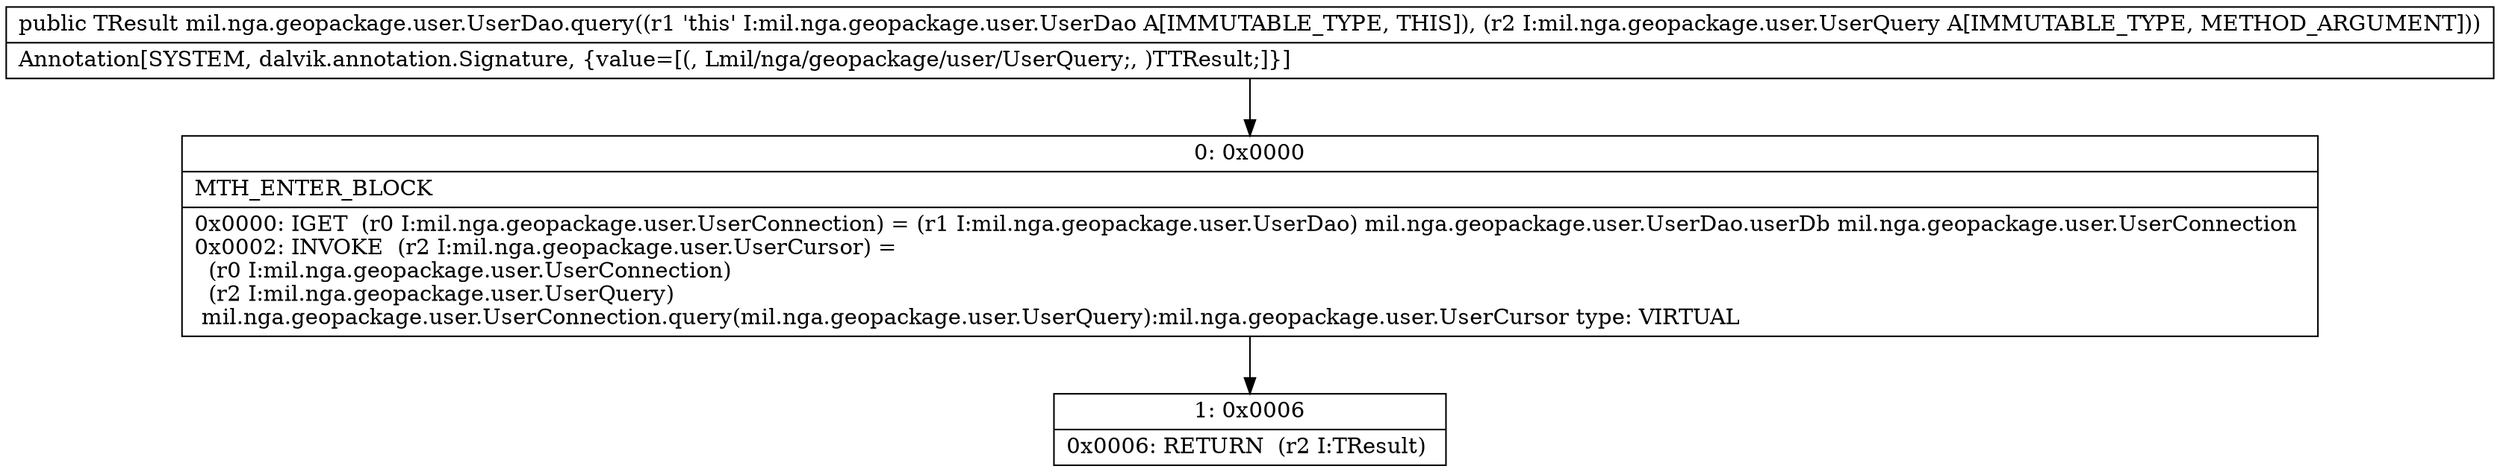 digraph "CFG formil.nga.geopackage.user.UserDao.query(Lmil\/nga\/geopackage\/user\/UserQuery;)Lmil\/nga\/geopackage\/user\/UserCursor;" {
Node_0 [shape=record,label="{0\:\ 0x0000|MTH_ENTER_BLOCK\l|0x0000: IGET  (r0 I:mil.nga.geopackage.user.UserConnection) = (r1 I:mil.nga.geopackage.user.UserDao) mil.nga.geopackage.user.UserDao.userDb mil.nga.geopackage.user.UserConnection \l0x0002: INVOKE  (r2 I:mil.nga.geopackage.user.UserCursor) = \l  (r0 I:mil.nga.geopackage.user.UserConnection)\l  (r2 I:mil.nga.geopackage.user.UserQuery)\l mil.nga.geopackage.user.UserConnection.query(mil.nga.geopackage.user.UserQuery):mil.nga.geopackage.user.UserCursor type: VIRTUAL \l}"];
Node_1 [shape=record,label="{1\:\ 0x0006|0x0006: RETURN  (r2 I:TResult) \l}"];
MethodNode[shape=record,label="{public TResult mil.nga.geopackage.user.UserDao.query((r1 'this' I:mil.nga.geopackage.user.UserDao A[IMMUTABLE_TYPE, THIS]), (r2 I:mil.nga.geopackage.user.UserQuery A[IMMUTABLE_TYPE, METHOD_ARGUMENT]))  | Annotation[SYSTEM, dalvik.annotation.Signature, \{value=[(, Lmil\/nga\/geopackage\/user\/UserQuery;, )TTResult;]\}]\l}"];
MethodNode -> Node_0;
Node_0 -> Node_1;
}

